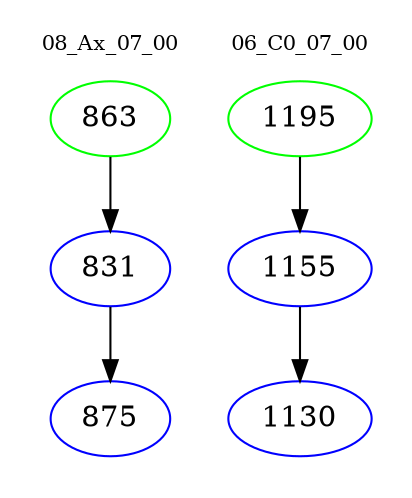 digraph{
subgraph cluster_0 {
color = white
label = "08_Ax_07_00";
fontsize=10;
T0_863 [label="863", color="green"]
T0_863 -> T0_831 [color="black"]
T0_831 [label="831", color="blue"]
T0_831 -> T0_875 [color="black"]
T0_875 [label="875", color="blue"]
}
subgraph cluster_1 {
color = white
label = "06_C0_07_00";
fontsize=10;
T1_1195 [label="1195", color="green"]
T1_1195 -> T1_1155 [color="black"]
T1_1155 [label="1155", color="blue"]
T1_1155 -> T1_1130 [color="black"]
T1_1130 [label="1130", color="blue"]
}
}
